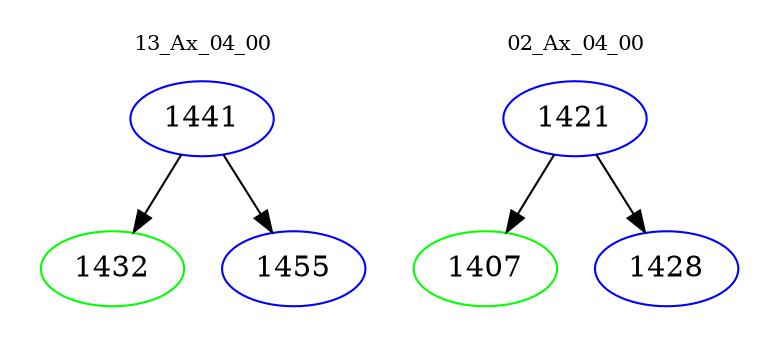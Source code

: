 digraph{
subgraph cluster_0 {
color = white
label = "13_Ax_04_00";
fontsize=10;
T0_1441 [label="1441", color="blue"]
T0_1441 -> T0_1432 [color="black"]
T0_1432 [label="1432", color="green"]
T0_1441 -> T0_1455 [color="black"]
T0_1455 [label="1455", color="blue"]
}
subgraph cluster_1 {
color = white
label = "02_Ax_04_00";
fontsize=10;
T1_1421 [label="1421", color="blue"]
T1_1421 -> T1_1407 [color="black"]
T1_1407 [label="1407", color="green"]
T1_1421 -> T1_1428 [color="black"]
T1_1428 [label="1428", color="blue"]
}
}
